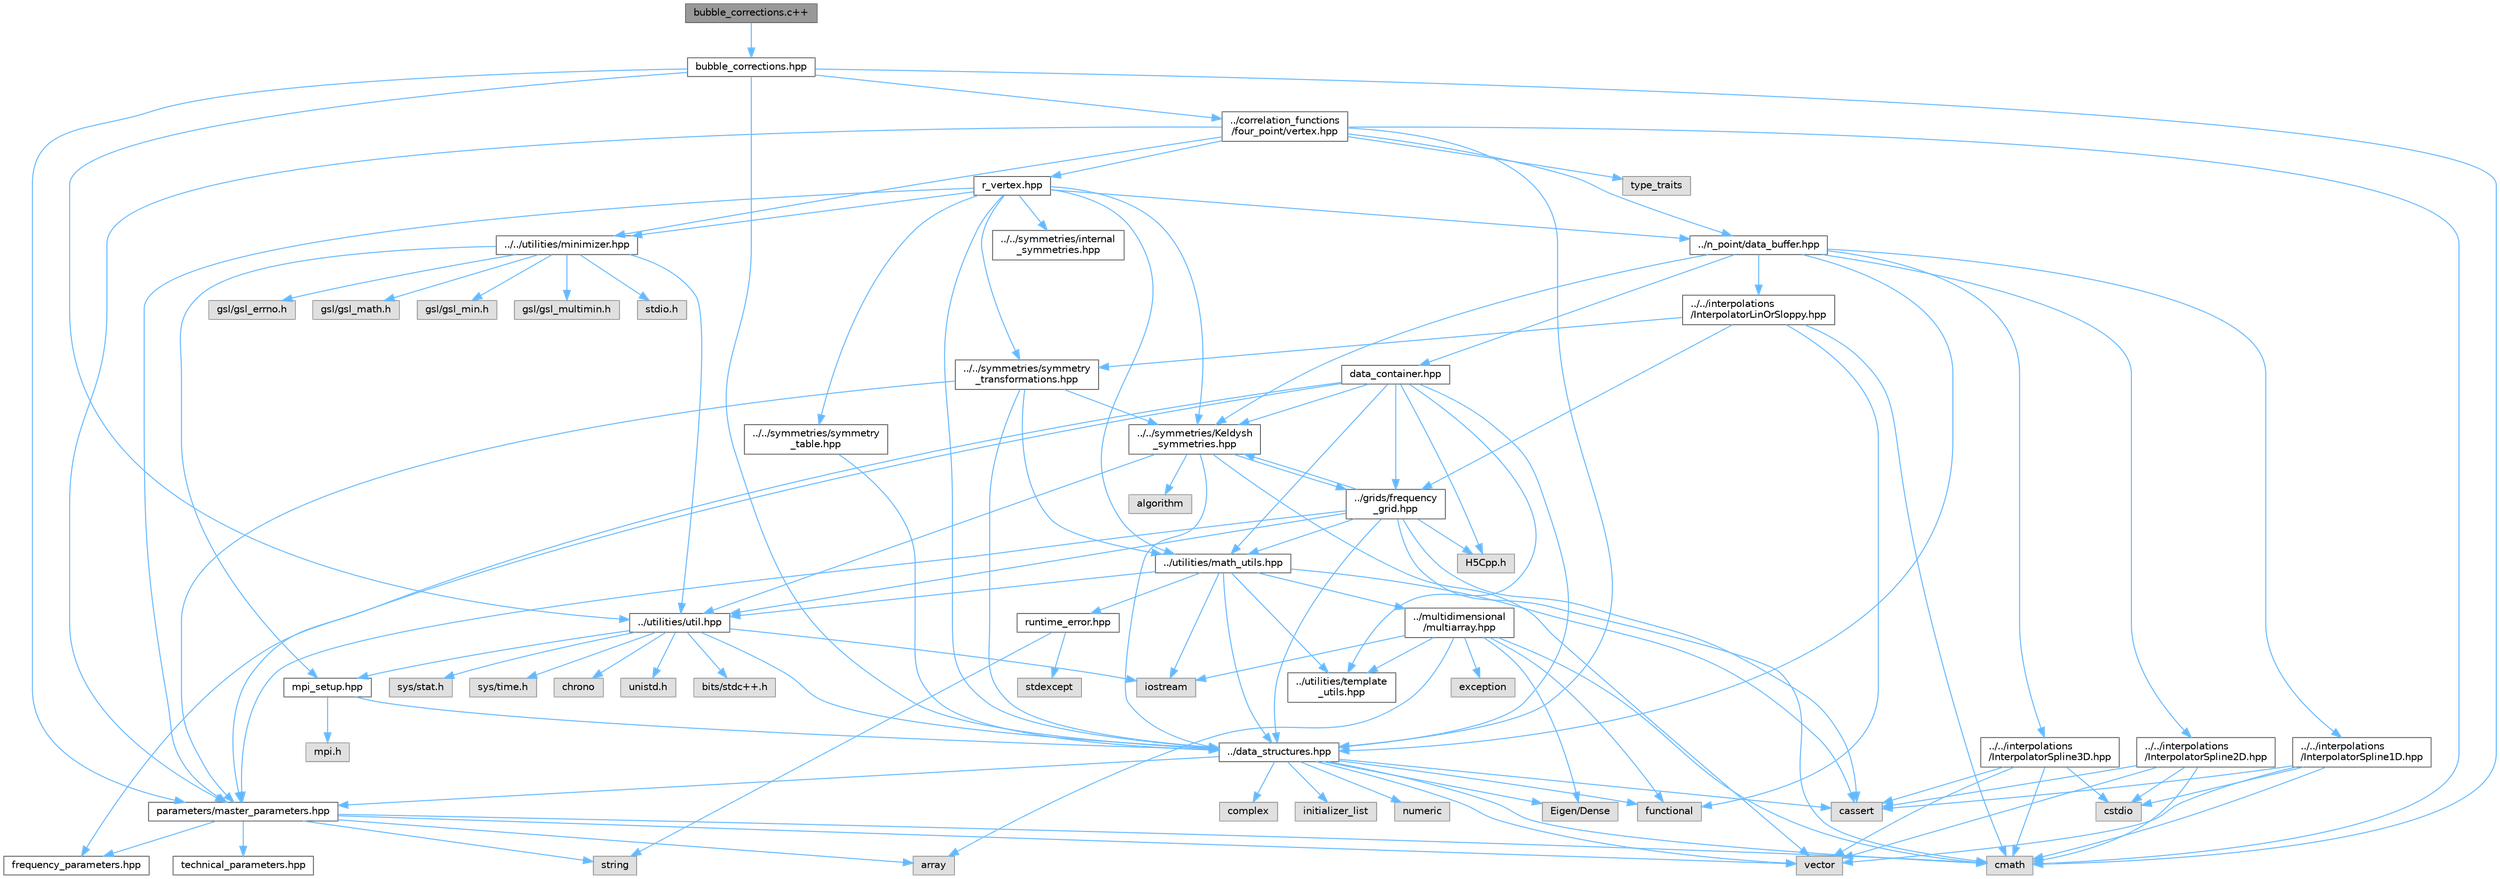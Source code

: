 digraph "bubble_corrections.c++"
{
 // INTERACTIVE_SVG=YES
 // LATEX_PDF_SIZE
  bgcolor="transparent";
  edge [fontname=Helvetica,fontsize=10,labelfontname=Helvetica,labelfontsize=10];
  node [fontname=Helvetica,fontsize=10,shape=box,height=0.2,width=0.4];
  Node1 [id="Node000001",label="bubble_corrections.c++",height=0.2,width=0.4,color="gray40", fillcolor="grey60", style="filled", fontcolor="black",tooltip=" "];
  Node1 -> Node2 [id="edge1_Node000001_Node000002",color="steelblue1",style="solid",tooltip=" "];
  Node2 [id="Node000002",label="bubble_corrections.hpp",height=0.2,width=0.4,color="grey40", fillcolor="white", style="filled",URL="$dd/dea/bubble__corrections_8hpp.html",tooltip=" "];
  Node2 -> Node3 [id="edge2_Node000002_Node000003",color="steelblue1",style="solid",tooltip=" "];
  Node3 [id="Node000003",label="../data_structures.hpp",height=0.2,width=0.4,color="grey40", fillcolor="white", style="filled",URL="$d7/d59/data__structures_8hpp.html",tooltip=" "];
  Node3 -> Node4 [id="edge3_Node000003_Node000004",color="steelblue1",style="solid",tooltip=" "];
  Node4 [id="Node000004",label="complex",height=0.2,width=0.4,color="grey60", fillcolor="#E0E0E0", style="filled",tooltip=" "];
  Node3 -> Node5 [id="edge4_Node000003_Node000005",color="steelblue1",style="solid",tooltip=" "];
  Node5 [id="Node000005",label="cmath",height=0.2,width=0.4,color="grey60", fillcolor="#E0E0E0", style="filled",tooltip=" "];
  Node3 -> Node6 [id="edge5_Node000003_Node000006",color="steelblue1",style="solid",tooltip=" "];
  Node6 [id="Node000006",label="vector",height=0.2,width=0.4,color="grey60", fillcolor="#E0E0E0", style="filled",tooltip=" "];
  Node3 -> Node7 [id="edge6_Node000003_Node000007",color="steelblue1",style="solid",tooltip=" "];
  Node7 [id="Node000007",label="initializer_list",height=0.2,width=0.4,color="grey60", fillcolor="#E0E0E0", style="filled",tooltip=" "];
  Node3 -> Node8 [id="edge7_Node000003_Node000008",color="steelblue1",style="solid",tooltip=" "];
  Node8 [id="Node000008",label="functional",height=0.2,width=0.4,color="grey60", fillcolor="#E0E0E0", style="filled",tooltip=" "];
  Node3 -> Node9 [id="edge8_Node000003_Node000009",color="steelblue1",style="solid",tooltip=" "];
  Node9 [id="Node000009",label="cassert",height=0.2,width=0.4,color="grey60", fillcolor="#E0E0E0", style="filled",tooltip=" "];
  Node3 -> Node10 [id="edge9_Node000003_Node000010",color="steelblue1",style="solid",tooltip=" "];
  Node10 [id="Node000010",label="numeric",height=0.2,width=0.4,color="grey60", fillcolor="#E0E0E0", style="filled",tooltip=" "];
  Node3 -> Node11 [id="edge10_Node000003_Node000011",color="steelblue1",style="solid",tooltip=" "];
  Node11 [id="Node000011",label="parameters/master_parameters.hpp",height=0.2,width=0.4,color="grey40", fillcolor="white", style="filled",URL="$d1/df8/master__parameters_8hpp.html",tooltip=" "];
  Node11 -> Node5 [id="edge11_Node000011_Node000005",color="steelblue1",style="solid",tooltip=" "];
  Node11 -> Node6 [id="edge12_Node000011_Node000006",color="steelblue1",style="solid",tooltip=" "];
  Node11 -> Node12 [id="edge13_Node000011_Node000012",color="steelblue1",style="solid",tooltip=" "];
  Node12 [id="Node000012",label="string",height=0.2,width=0.4,color="grey60", fillcolor="#E0E0E0", style="filled",tooltip=" "];
  Node11 -> Node13 [id="edge14_Node000011_Node000013",color="steelblue1",style="solid",tooltip=" "];
  Node13 [id="Node000013",label="array",height=0.2,width=0.4,color="grey60", fillcolor="#E0E0E0", style="filled",tooltip=" "];
  Node11 -> Node14 [id="edge15_Node000011_Node000014",color="steelblue1",style="solid",tooltip=" "];
  Node14 [id="Node000014",label="frequency_parameters.hpp",height=0.2,width=0.4,color="grey40", fillcolor="white", style="filled",URL="$d3/d3c/frequency__parameters_8hpp.html",tooltip=" "];
  Node11 -> Node15 [id="edge16_Node000011_Node000015",color="steelblue1",style="solid",tooltip=" "];
  Node15 [id="Node000015",label="technical_parameters.hpp",height=0.2,width=0.4,color="grey40", fillcolor="white", style="filled",URL="$d9/d3a/technical__parameters_8hpp.html",tooltip=" "];
  Node3 -> Node16 [id="edge17_Node000003_Node000016",color="steelblue1",style="solid",tooltip=" "];
  Node16 [id="Node000016",label="Eigen/Dense",height=0.2,width=0.4,color="grey60", fillcolor="#E0E0E0", style="filled",tooltip=" "];
  Node2 -> Node17 [id="edge18_Node000002_Node000017",color="steelblue1",style="solid",tooltip=" "];
  Node17 [id="Node000017",label="../correlation_functions\l/four_point/vertex.hpp",height=0.2,width=0.4,color="grey40", fillcolor="white", style="filled",URL="$d1/d2d/vertex_8hpp.html",tooltip=" "];
  Node17 -> Node5 [id="edge19_Node000017_Node000005",color="steelblue1",style="solid",tooltip=" "];
  Node17 -> Node18 [id="edge20_Node000017_Node000018",color="steelblue1",style="solid",tooltip=" "];
  Node18 [id="Node000018",label="type_traits",height=0.2,width=0.4,color="grey60", fillcolor="#E0E0E0", style="filled",tooltip=" "];
  Node17 -> Node3 [id="edge21_Node000017_Node000003",color="steelblue1",style="solid",tooltip=" "];
  Node17 -> Node11 [id="edge22_Node000017_Node000011",color="steelblue1",style="solid",tooltip=" "];
  Node17 -> Node19 [id="edge23_Node000017_Node000019",color="steelblue1",style="solid",tooltip=" "];
  Node19 [id="Node000019",label="r_vertex.hpp",height=0.2,width=0.4,color="grey40", fillcolor="white", style="filled",URL="$d3/d22/r__vertex_8hpp.html",tooltip=" "];
  Node19 -> Node3 [id="edge24_Node000019_Node000003",color="steelblue1",style="solid",tooltip=" "];
  Node19 -> Node11 [id="edge25_Node000019_Node000011",color="steelblue1",style="solid",tooltip=" "];
  Node19 -> Node20 [id="edge26_Node000019_Node000020",color="steelblue1",style="solid",tooltip=" "];
  Node20 [id="Node000020",label="../../symmetries/Keldysh\l_symmetries.hpp",height=0.2,width=0.4,color="grey40", fillcolor="white", style="filled",URL="$d2/d1a/Keldysh__symmetries_8hpp.html",tooltip=" "];
  Node20 -> Node6 [id="edge27_Node000020_Node000006",color="steelblue1",style="solid",tooltip=" "];
  Node20 -> Node21 [id="edge28_Node000020_Node000021",color="steelblue1",style="solid",tooltip=" "];
  Node21 [id="Node000021",label="algorithm",height=0.2,width=0.4,color="grey60", fillcolor="#E0E0E0", style="filled",tooltip=" "];
  Node20 -> Node3 [id="edge29_Node000020_Node000003",color="steelblue1",style="solid",tooltip=" "];
  Node20 -> Node22 [id="edge30_Node000020_Node000022",color="steelblue1",style="solid",tooltip=" "];
  Node22 [id="Node000022",label="../utilities/util.hpp",height=0.2,width=0.4,color="grey40", fillcolor="white", style="filled",URL="$d0/d3f/util_8hpp.html",tooltip=" "];
  Node22 -> Node23 [id="edge31_Node000022_Node000023",color="steelblue1",style="solid",tooltip=" "];
  Node23 [id="Node000023",label="sys/time.h",height=0.2,width=0.4,color="grey60", fillcolor="#E0E0E0", style="filled",tooltip=" "];
  Node22 -> Node24 [id="edge32_Node000022_Node000024",color="steelblue1",style="solid",tooltip=" "];
  Node24 [id="Node000024",label="chrono",height=0.2,width=0.4,color="grey60", fillcolor="#E0E0E0", style="filled",tooltip=" "];
  Node22 -> Node25 [id="edge33_Node000022_Node000025",color="steelblue1",style="solid",tooltip=" "];
  Node25 [id="Node000025",label="unistd.h",height=0.2,width=0.4,color="grey60", fillcolor="#E0E0E0", style="filled",tooltip=" "];
  Node22 -> Node26 [id="edge34_Node000022_Node000026",color="steelblue1",style="solid",tooltip=" "];
  Node26 [id="Node000026",label="iostream",height=0.2,width=0.4,color="grey60", fillcolor="#E0E0E0", style="filled",tooltip=" "];
  Node22 -> Node27 [id="edge35_Node000022_Node000027",color="steelblue1",style="solid",tooltip=" "];
  Node27 [id="Node000027",label="bits/stdc++.h",height=0.2,width=0.4,color="grey60", fillcolor="#E0E0E0", style="filled",tooltip=" "];
  Node22 -> Node28 [id="edge36_Node000022_Node000028",color="steelblue1",style="solid",tooltip=" "];
  Node28 [id="Node000028",label="sys/stat.h",height=0.2,width=0.4,color="grey60", fillcolor="#E0E0E0", style="filled",tooltip=" "];
  Node22 -> Node3 [id="edge37_Node000022_Node000003",color="steelblue1",style="solid",tooltip=" "];
  Node22 -> Node29 [id="edge38_Node000022_Node000029",color="steelblue1",style="solid",tooltip=" "];
  Node29 [id="Node000029",label="mpi_setup.hpp",height=0.2,width=0.4,color="grey40", fillcolor="white", style="filled",URL="$db/de0/mpi__setup_8hpp.html",tooltip=" "];
  Node29 -> Node3 [id="edge39_Node000029_Node000003",color="steelblue1",style="solid",tooltip=" "];
  Node29 -> Node30 [id="edge40_Node000029_Node000030",color="steelblue1",style="solid",tooltip=" "];
  Node30 [id="Node000030",label="mpi.h",height=0.2,width=0.4,color="grey60", fillcolor="#E0E0E0", style="filled",tooltip=" "];
  Node20 -> Node31 [id="edge41_Node000020_Node000031",color="steelblue1",style="solid",tooltip=" "];
  Node31 [id="Node000031",label="../grids/frequency\l_grid.hpp",height=0.2,width=0.4,color="grey40", fillcolor="white", style="filled",URL="$d5/d39/frequency__grid_8hpp.html",tooltip=" "];
  Node31 -> Node5 [id="edge42_Node000031_Node000005",color="steelblue1",style="solid",tooltip=" "];
  Node31 -> Node3 [id="edge43_Node000031_Node000003",color="steelblue1",style="solid",tooltip=" "];
  Node31 -> Node22 [id="edge44_Node000031_Node000022",color="steelblue1",style="solid",tooltip=" "];
  Node31 -> Node11 [id="edge45_Node000031_Node000011",color="steelblue1",style="solid",tooltip=" "];
  Node31 -> Node32 [id="edge46_Node000031_Node000032",color="steelblue1",style="solid",tooltip=" "];
  Node32 [id="Node000032",label="../utilities/math_utils.hpp",height=0.2,width=0.4,color="grey40", fillcolor="white", style="filled",URL="$de/dbb/math__utils_8hpp.html",tooltip=" "];
  Node32 -> Node3 [id="edge47_Node000032_Node000003",color="steelblue1",style="solid",tooltip=" "];
  Node32 -> Node33 [id="edge48_Node000032_Node000033",color="steelblue1",style="solid",tooltip=" "];
  Node33 [id="Node000033",label="../multidimensional\l/multiarray.hpp",height=0.2,width=0.4,color="grey40", fillcolor="white", style="filled",URL="$df/da4/multiarray_8hpp.html",tooltip=" "];
  Node33 -> Node13 [id="edge49_Node000033_Node000013",color="steelblue1",style="solid",tooltip=" "];
  Node33 -> Node5 [id="edge50_Node000033_Node000005",color="steelblue1",style="solid",tooltip=" "];
  Node33 -> Node34 [id="edge51_Node000033_Node000034",color="steelblue1",style="solid",tooltip=" "];
  Node34 [id="Node000034",label="exception",height=0.2,width=0.4,color="grey60", fillcolor="#E0E0E0", style="filled",tooltip=" "];
  Node33 -> Node8 [id="edge52_Node000033_Node000008",color="steelblue1",style="solid",tooltip=" "];
  Node33 -> Node26 [id="edge53_Node000033_Node000026",color="steelblue1",style="solid",tooltip=" "];
  Node33 -> Node16 [id="edge54_Node000033_Node000016",color="steelblue1",style="solid",tooltip=" "];
  Node33 -> Node35 [id="edge55_Node000033_Node000035",color="steelblue1",style="solid",tooltip=" "];
  Node35 [id="Node000035",label="../utilities/template\l_utils.hpp",height=0.2,width=0.4,color="grey40", fillcolor="white", style="filled",URL="$dd/de3/template__utils_8hpp.html",tooltip=" "];
  Node32 -> Node35 [id="edge56_Node000032_Node000035",color="steelblue1",style="solid",tooltip=" "];
  Node32 -> Node36 [id="edge57_Node000032_Node000036",color="steelblue1",style="solid",tooltip=" "];
  Node36 [id="Node000036",label="runtime_error.hpp",height=0.2,width=0.4,color="grey40", fillcolor="white", style="filled",URL="$d1/d64/runtime__error_8hpp.html",tooltip=" "];
  Node36 -> Node37 [id="edge58_Node000036_Node000037",color="steelblue1",style="solid",tooltip=" "];
  Node37 [id="Node000037",label="stdexcept",height=0.2,width=0.4,color="grey60", fillcolor="#E0E0E0", style="filled",tooltip=" "];
  Node36 -> Node12 [id="edge59_Node000036_Node000012",color="steelblue1",style="solid",tooltip=" "];
  Node32 -> Node22 [id="edge60_Node000032_Node000022",color="steelblue1",style="solid",tooltip=" "];
  Node32 -> Node26 [id="edge61_Node000032_Node000026",color="steelblue1",style="solid",tooltip=" "];
  Node32 -> Node9 [id="edge62_Node000032_Node000009",color="steelblue1",style="solid",tooltip=" "];
  Node31 -> Node20 [id="edge63_Node000031_Node000020",color="steelblue1",style="solid",tooltip=" "];
  Node31 -> Node9 [id="edge64_Node000031_Node000009",color="steelblue1",style="solid",tooltip=" "];
  Node31 -> Node38 [id="edge65_Node000031_Node000038",color="steelblue1",style="solid",tooltip=" "];
  Node38 [id="Node000038",label="H5Cpp.h",height=0.2,width=0.4,color="grey60", fillcolor="#E0E0E0", style="filled",tooltip=" "];
  Node19 -> Node39 [id="edge66_Node000019_Node000039",color="steelblue1",style="solid",tooltip=" "];
  Node39 [id="Node000039",label="../../symmetries/internal\l_symmetries.hpp",height=0.2,width=0.4,color="grey40", fillcolor="white", style="filled",URL="$d1/dfd/internal__symmetries_8hpp.html",tooltip=" "];
  Node19 -> Node40 [id="edge67_Node000019_Node000040",color="steelblue1",style="solid",tooltip=" "];
  Node40 [id="Node000040",label="../../symmetries/symmetry\l_transformations.hpp",height=0.2,width=0.4,color="grey40", fillcolor="white", style="filled",URL="$db/d7d/symmetry__transformations_8hpp.html",tooltip=" "];
  Node40 -> Node11 [id="edge68_Node000040_Node000011",color="steelblue1",style="solid",tooltip=" "];
  Node40 -> Node32 [id="edge69_Node000040_Node000032",color="steelblue1",style="solid",tooltip=" "];
  Node40 -> Node20 [id="edge70_Node000040_Node000020",color="steelblue1",style="solid",tooltip=" "];
  Node40 -> Node3 [id="edge71_Node000040_Node000003",color="steelblue1",style="solid",tooltip=" "];
  Node19 -> Node41 [id="edge72_Node000019_Node000041",color="steelblue1",style="solid",tooltip=" "];
  Node41 [id="Node000041",label="../../symmetries/symmetry\l_table.hpp",height=0.2,width=0.4,color="grey40", fillcolor="white", style="filled",URL="$d3/d77/symmetry__table_8hpp.html",tooltip=" "];
  Node41 -> Node3 [id="edge73_Node000041_Node000003",color="steelblue1",style="solid",tooltip=" "];
  Node19 -> Node32 [id="edge74_Node000019_Node000032",color="steelblue1",style="solid",tooltip=" "];
  Node19 -> Node42 [id="edge75_Node000019_Node000042",color="steelblue1",style="solid",tooltip=" "];
  Node42 [id="Node000042",label="../../utilities/minimizer.hpp",height=0.2,width=0.4,color="grey40", fillcolor="white", style="filled",URL="$d4/d21/minimizer_8hpp.html",tooltip=" "];
  Node42 -> Node43 [id="edge76_Node000042_Node000043",color="steelblue1",style="solid",tooltip=" "];
  Node43 [id="Node000043",label="stdio.h",height=0.2,width=0.4,color="grey60", fillcolor="#E0E0E0", style="filled",tooltip=" "];
  Node42 -> Node44 [id="edge77_Node000042_Node000044",color="steelblue1",style="solid",tooltip=" "];
  Node44 [id="Node000044",label="gsl/gsl_errno.h",height=0.2,width=0.4,color="grey60", fillcolor="#E0E0E0", style="filled",tooltip=" "];
  Node42 -> Node45 [id="edge78_Node000042_Node000045",color="steelblue1",style="solid",tooltip=" "];
  Node45 [id="Node000045",label="gsl/gsl_math.h",height=0.2,width=0.4,color="grey60", fillcolor="#E0E0E0", style="filled",tooltip=" "];
  Node42 -> Node46 [id="edge79_Node000042_Node000046",color="steelblue1",style="solid",tooltip=" "];
  Node46 [id="Node000046",label="gsl/gsl_min.h",height=0.2,width=0.4,color="grey60", fillcolor="#E0E0E0", style="filled",tooltip=" "];
  Node42 -> Node47 [id="edge80_Node000042_Node000047",color="steelblue1",style="solid",tooltip=" "];
  Node47 [id="Node000047",label="gsl/gsl_multimin.h",height=0.2,width=0.4,color="grey60", fillcolor="#E0E0E0", style="filled",tooltip=" "];
  Node42 -> Node29 [id="edge81_Node000042_Node000029",color="steelblue1",style="solid",tooltip=" "];
  Node42 -> Node22 [id="edge82_Node000042_Node000022",color="steelblue1",style="solid",tooltip=" "];
  Node19 -> Node48 [id="edge83_Node000019_Node000048",color="steelblue1",style="solid",tooltip=" "];
  Node48 [id="Node000048",label="../n_point/data_buffer.hpp",height=0.2,width=0.4,color="grey40", fillcolor="white", style="filled",URL="$dc/d80/data__buffer_8hpp.html",tooltip=" "];
  Node48 -> Node3 [id="edge84_Node000048_Node000003",color="steelblue1",style="solid",tooltip=" "];
  Node48 -> Node20 [id="edge85_Node000048_Node000020",color="steelblue1",style="solid",tooltip=" "];
  Node48 -> Node49 [id="edge86_Node000048_Node000049",color="steelblue1",style="solid",tooltip=" "];
  Node49 [id="Node000049",label="data_container.hpp",height=0.2,width=0.4,color="grey40", fillcolor="white", style="filled",URL="$da/dbc/data__container_8hpp.html",tooltip=" "];
  Node49 -> Node35 [id="edge87_Node000049_Node000035",color="steelblue1",style="solid",tooltip=" "];
  Node49 -> Node32 [id="edge88_Node000049_Node000032",color="steelblue1",style="solid",tooltip=" "];
  Node49 -> Node20 [id="edge89_Node000049_Node000020",color="steelblue1",style="solid",tooltip=" "];
  Node49 -> Node3 [id="edge90_Node000049_Node000003",color="steelblue1",style="solid",tooltip=" "];
  Node49 -> Node11 [id="edge91_Node000049_Node000011",color="steelblue1",style="solid",tooltip=" "];
  Node49 -> Node14 [id="edge92_Node000049_Node000014",color="steelblue1",style="solid",tooltip=" "];
  Node49 -> Node31 [id="edge93_Node000049_Node000031",color="steelblue1",style="solid",tooltip=" "];
  Node49 -> Node38 [id="edge94_Node000049_Node000038",color="steelblue1",style="solid",tooltip=" "];
  Node48 -> Node50 [id="edge95_Node000048_Node000050",color="steelblue1",style="solid",tooltip=" "];
  Node50 [id="Node000050",label="../../interpolations\l/InterpolatorLinOrSloppy.hpp",height=0.2,width=0.4,color="grey40", fillcolor="white", style="filled",URL="$d3/d17/InterpolatorLinOrSloppy_8hpp.html",tooltip=" "];
  Node50 -> Node5 [id="edge96_Node000050_Node000005",color="steelblue1",style="solid",tooltip=" "];
  Node50 -> Node8 [id="edge97_Node000050_Node000008",color="steelblue1",style="solid",tooltip=" "];
  Node50 -> Node31 [id="edge98_Node000050_Node000031",color="steelblue1",style="solid",tooltip=" "];
  Node50 -> Node40 [id="edge99_Node000050_Node000040",color="steelblue1",style="solid",tooltip=" "];
  Node48 -> Node51 [id="edge100_Node000048_Node000051",color="steelblue1",style="solid",tooltip=" "];
  Node51 [id="Node000051",label="../../interpolations\l/InterpolatorSpline1D.hpp",height=0.2,width=0.4,color="grey40", fillcolor="white", style="filled",URL="$d1/d52/InterpolatorSpline1D_8hpp.html",tooltip=" "];
  Node51 -> Node52 [id="edge101_Node000051_Node000052",color="steelblue1",style="solid",tooltip=" "];
  Node52 [id="Node000052",label="cstdio",height=0.2,width=0.4,color="grey60", fillcolor="#E0E0E0", style="filled",tooltip=" "];
  Node51 -> Node9 [id="edge102_Node000051_Node000009",color="steelblue1",style="solid",tooltip=" "];
  Node51 -> Node5 [id="edge103_Node000051_Node000005",color="steelblue1",style="solid",tooltip=" "];
  Node51 -> Node6 [id="edge104_Node000051_Node000006",color="steelblue1",style="solid",tooltip=" "];
  Node48 -> Node53 [id="edge105_Node000048_Node000053",color="steelblue1",style="solid",tooltip=" "];
  Node53 [id="Node000053",label="../../interpolations\l/InterpolatorSpline2D.hpp",height=0.2,width=0.4,color="grey40", fillcolor="white", style="filled",URL="$d6/d91/InterpolatorSpline2D_8hpp.html",tooltip=" "];
  Node53 -> Node52 [id="edge106_Node000053_Node000052",color="steelblue1",style="solid",tooltip=" "];
  Node53 -> Node9 [id="edge107_Node000053_Node000009",color="steelblue1",style="solid",tooltip=" "];
  Node53 -> Node5 [id="edge108_Node000053_Node000005",color="steelblue1",style="solid",tooltip=" "];
  Node53 -> Node6 [id="edge109_Node000053_Node000006",color="steelblue1",style="solid",tooltip=" "];
  Node48 -> Node54 [id="edge110_Node000048_Node000054",color="steelblue1",style="solid",tooltip=" "];
  Node54 [id="Node000054",label="../../interpolations\l/InterpolatorSpline3D.hpp",height=0.2,width=0.4,color="grey40", fillcolor="white", style="filled",URL="$dd/dcc/InterpolatorSpline3D_8hpp.html",tooltip=" "];
  Node54 -> Node52 [id="edge111_Node000054_Node000052",color="steelblue1",style="solid",tooltip=" "];
  Node54 -> Node9 [id="edge112_Node000054_Node000009",color="steelblue1",style="solid",tooltip=" "];
  Node54 -> Node5 [id="edge113_Node000054_Node000005",color="steelblue1",style="solid",tooltip=" "];
  Node54 -> Node6 [id="edge114_Node000054_Node000006",color="steelblue1",style="solid",tooltip=" "];
  Node17 -> Node42 [id="edge115_Node000017_Node000042",color="steelblue1",style="solid",tooltip=" "];
  Node17 -> Node48 [id="edge116_Node000017_Node000048",color="steelblue1",style="solid",tooltip=" "];
  Node2 -> Node11 [id="edge117_Node000002_Node000011",color="steelblue1",style="solid",tooltip=" "];
  Node2 -> Node22 [id="edge118_Node000002_Node000022",color="steelblue1",style="solid",tooltip=" "];
  Node2 -> Node5 [id="edge119_Node000002_Node000005",color="steelblue1",style="solid",tooltip=" "];
}
